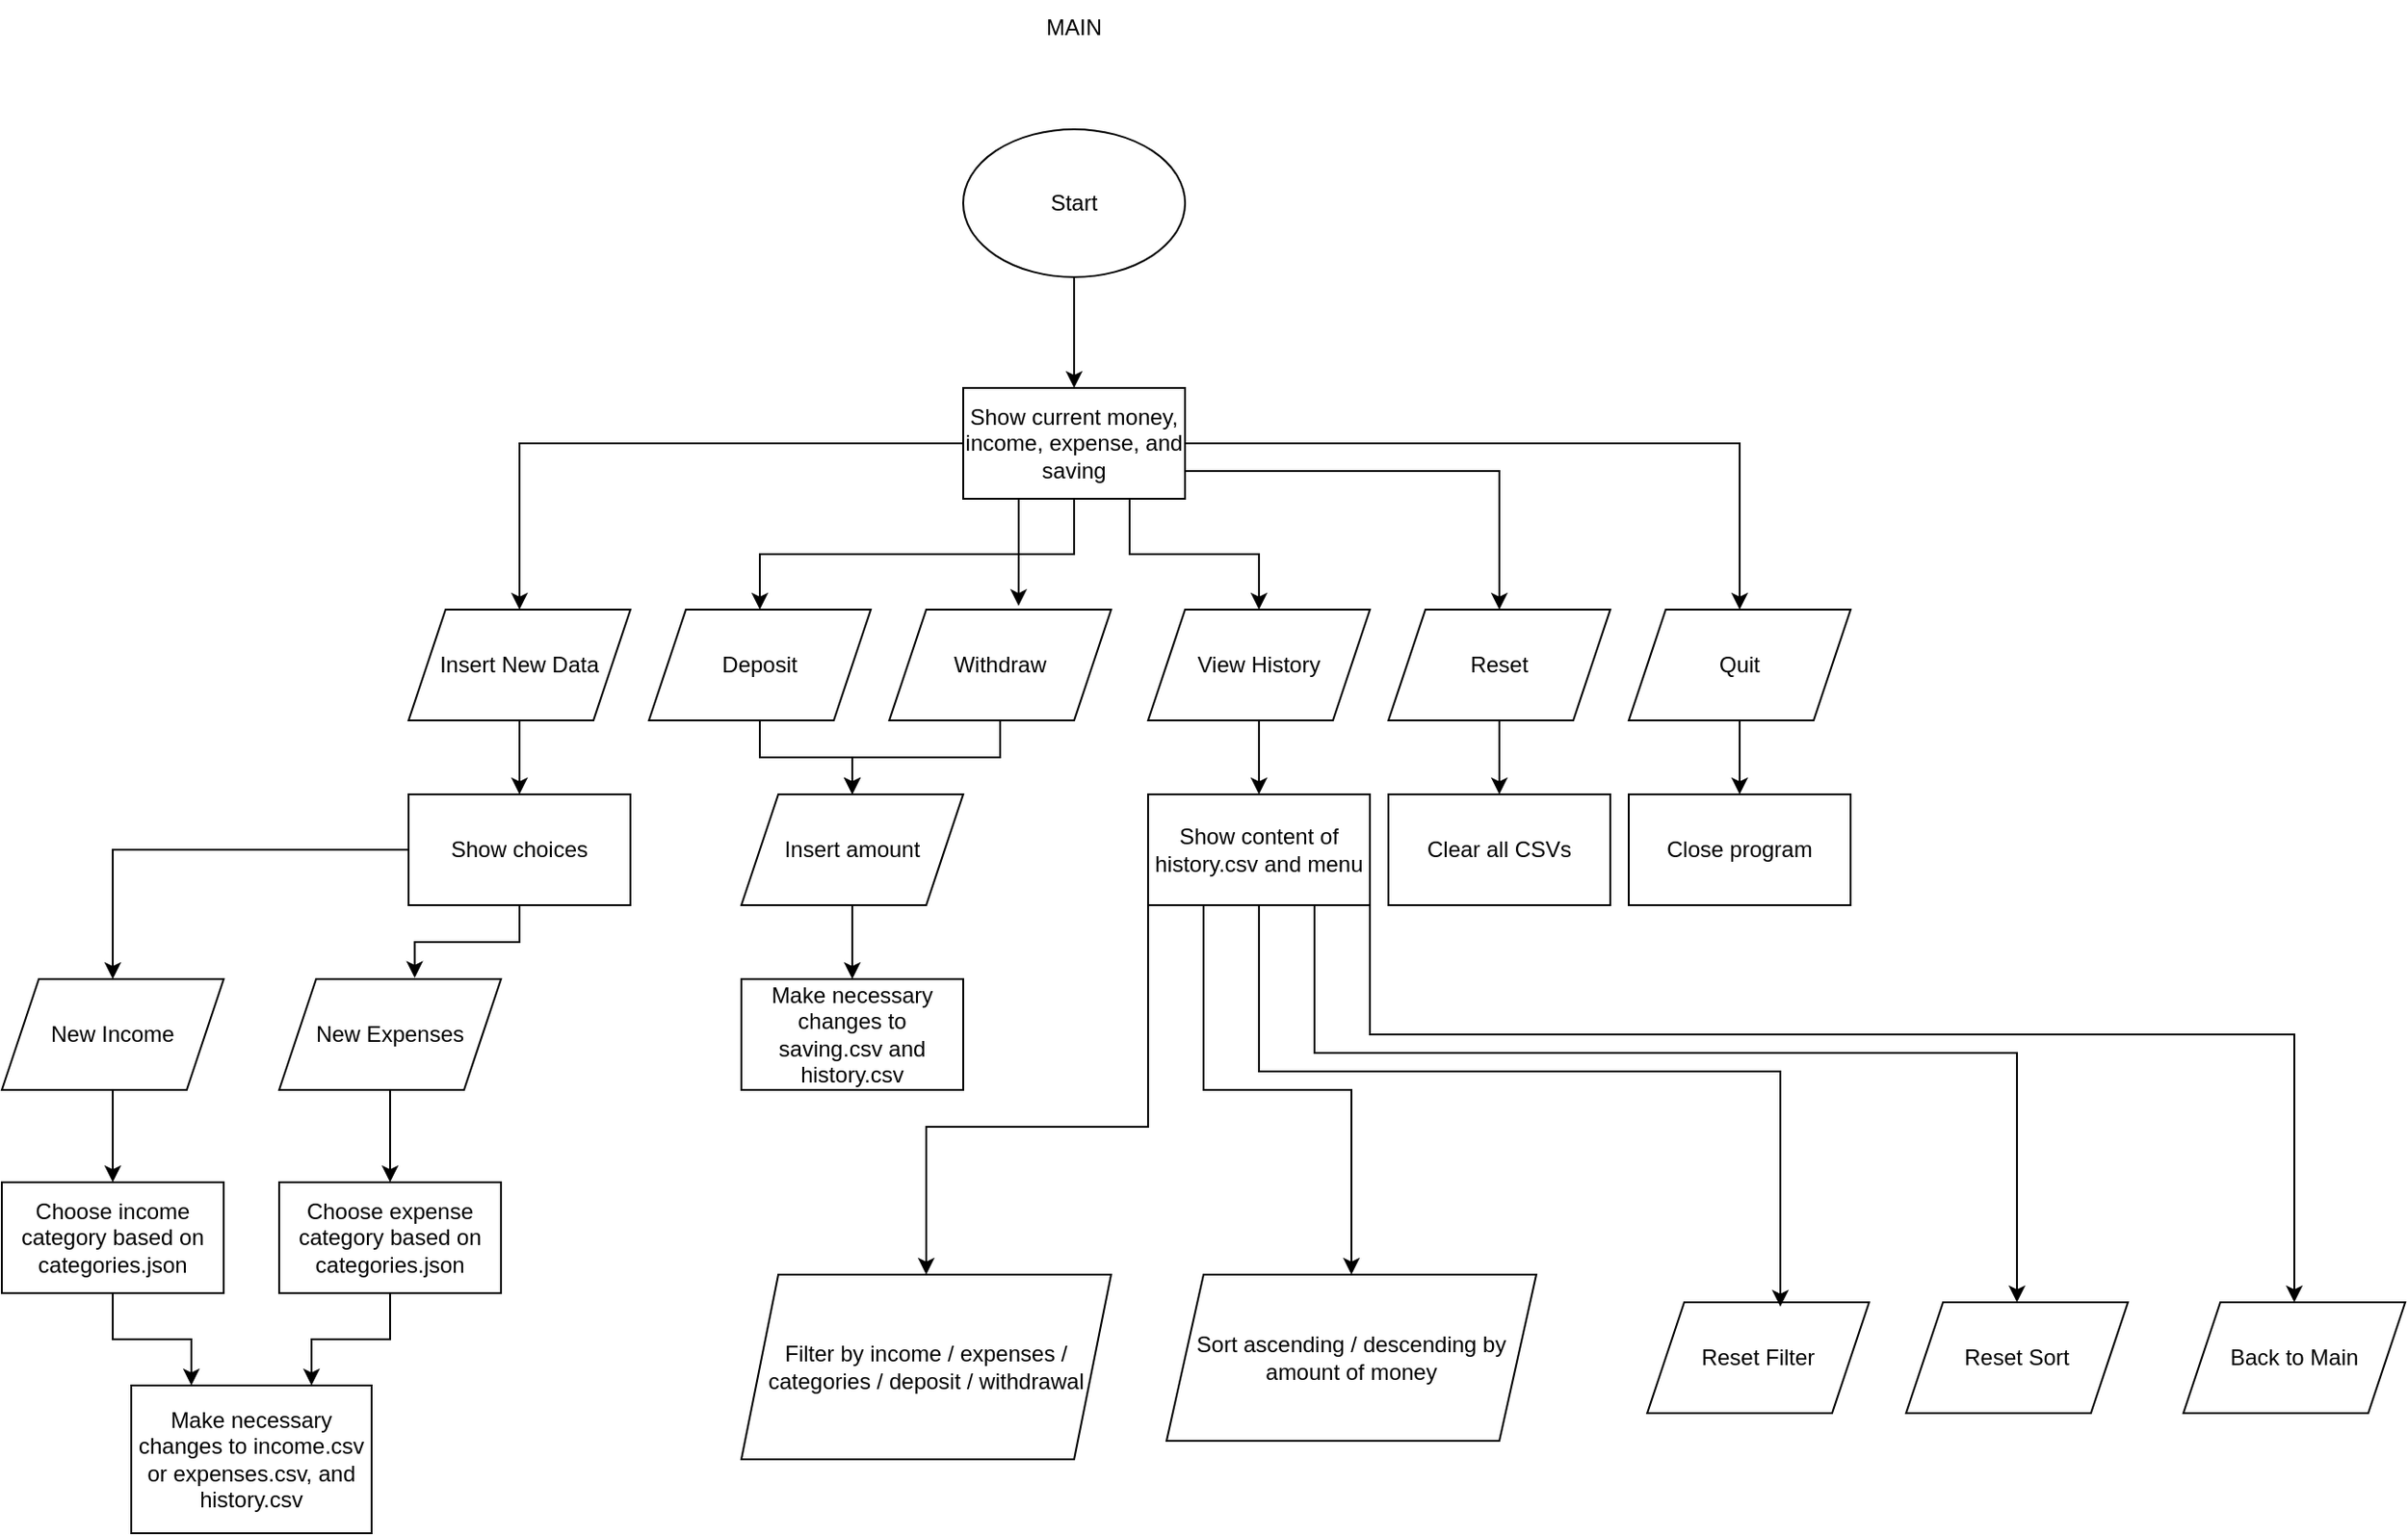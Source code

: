 <mxfile version="24.6.5" type="device">
  <diagram name="Page-1" id="XGJgBqqhDIO9X4qs0g4J">
    <mxGraphModel dx="2147" dy="1998" grid="1" gridSize="10" guides="1" tooltips="1" connect="1" arrows="1" fold="1" page="1" pageScale="1" pageWidth="850" pageHeight="1100" math="0" shadow="0">
      <root>
        <mxCell id="0" />
        <mxCell id="1" parent="0" />
        <mxCell id="xrxJ7H1sq5LywTgbPfui-10" style="edgeStyle=orthogonalEdgeStyle;rounded=0;orthogonalLoop=1;jettySize=auto;html=1;entryX=0.5;entryY=0;entryDx=0;entryDy=0;" edge="1" parent="1" source="xrxJ7H1sq5LywTgbPfui-1" target="xrxJ7H1sq5LywTgbPfui-4">
          <mxGeometry relative="1" as="geometry" />
        </mxCell>
        <mxCell id="xrxJ7H1sq5LywTgbPfui-11" style="edgeStyle=orthogonalEdgeStyle;rounded=0;orthogonalLoop=1;jettySize=auto;html=1;exitX=0.25;exitY=1;exitDx=0;exitDy=0;" edge="1" parent="1" source="xrxJ7H1sq5LywTgbPfui-1" target="xrxJ7H1sq5LywTgbPfui-7">
          <mxGeometry relative="1" as="geometry" />
        </mxCell>
        <mxCell id="xrxJ7H1sq5LywTgbPfui-13" style="edgeStyle=orthogonalEdgeStyle;rounded=0;orthogonalLoop=1;jettySize=auto;html=1;exitX=0.75;exitY=1;exitDx=0;exitDy=0;entryX=0.5;entryY=0;entryDx=0;entryDy=0;" edge="1" parent="1" source="xrxJ7H1sq5LywTgbPfui-1" target="xrxJ7H1sq5LywTgbPfui-5">
          <mxGeometry relative="1" as="geometry" />
        </mxCell>
        <mxCell id="xrxJ7H1sq5LywTgbPfui-14" style="edgeStyle=orthogonalEdgeStyle;rounded=0;orthogonalLoop=1;jettySize=auto;html=1;exitX=1;exitY=0.75;exitDx=0;exitDy=0;" edge="1" parent="1" source="xrxJ7H1sq5LywTgbPfui-1" target="xrxJ7H1sq5LywTgbPfui-6">
          <mxGeometry relative="1" as="geometry" />
        </mxCell>
        <mxCell id="xrxJ7H1sq5LywTgbPfui-15" style="edgeStyle=orthogonalEdgeStyle;rounded=0;orthogonalLoop=1;jettySize=auto;html=1;exitX=1;exitY=0.5;exitDx=0;exitDy=0;entryX=0.5;entryY=0;entryDx=0;entryDy=0;" edge="1" parent="1" source="xrxJ7H1sq5LywTgbPfui-1" target="xrxJ7H1sq5LywTgbPfui-3">
          <mxGeometry relative="1" as="geometry" />
        </mxCell>
        <mxCell id="xrxJ7H1sq5LywTgbPfui-1" value="Show current money, income, expense, and saving" style="rounded=0;whiteSpace=wrap;html=1;" vertex="1" parent="1">
          <mxGeometry x="330" y="170" width="120" height="60" as="geometry" />
        </mxCell>
        <mxCell id="xrxJ7H1sq5LywTgbPfui-9" style="edgeStyle=orthogonalEdgeStyle;rounded=0;orthogonalLoop=1;jettySize=auto;html=1;exitX=0.5;exitY=1;exitDx=0;exitDy=0;" edge="1" parent="1" source="xrxJ7H1sq5LywTgbPfui-2" target="xrxJ7H1sq5LywTgbPfui-1">
          <mxGeometry relative="1" as="geometry" />
        </mxCell>
        <mxCell id="xrxJ7H1sq5LywTgbPfui-2" value="Start" style="ellipse;whiteSpace=wrap;html=1;" vertex="1" parent="1">
          <mxGeometry x="330" y="30" width="120" height="80" as="geometry" />
        </mxCell>
        <mxCell id="xrxJ7H1sq5LywTgbPfui-34" style="edgeStyle=orthogonalEdgeStyle;rounded=0;orthogonalLoop=1;jettySize=auto;html=1;" edge="1" parent="1" source="xrxJ7H1sq5LywTgbPfui-3" target="xrxJ7H1sq5LywTgbPfui-16">
          <mxGeometry relative="1" as="geometry" />
        </mxCell>
        <mxCell id="xrxJ7H1sq5LywTgbPfui-3" value="Quit" style="shape=parallelogram;perimeter=parallelogramPerimeter;whiteSpace=wrap;html=1;fixedSize=1;" vertex="1" parent="1">
          <mxGeometry x="690" y="290" width="120" height="60" as="geometry" />
        </mxCell>
        <mxCell id="xrxJ7H1sq5LywTgbPfui-25" style="edgeStyle=orthogonalEdgeStyle;rounded=0;orthogonalLoop=1;jettySize=auto;html=1;" edge="1" parent="1" source="xrxJ7H1sq5LywTgbPfui-4" target="xrxJ7H1sq5LywTgbPfui-24">
          <mxGeometry relative="1" as="geometry" />
        </mxCell>
        <mxCell id="xrxJ7H1sq5LywTgbPfui-4" value="Insert New Data" style="shape=parallelogram;perimeter=parallelogramPerimeter;whiteSpace=wrap;html=1;fixedSize=1;" vertex="1" parent="1">
          <mxGeometry x="30" y="290" width="120" height="60" as="geometry" />
        </mxCell>
        <mxCell id="xrxJ7H1sq5LywTgbPfui-36" style="edgeStyle=orthogonalEdgeStyle;rounded=0;orthogonalLoop=1;jettySize=auto;html=1;" edge="1" parent="1" source="xrxJ7H1sq5LywTgbPfui-5" target="xrxJ7H1sq5LywTgbPfui-18">
          <mxGeometry relative="1" as="geometry" />
        </mxCell>
        <mxCell id="xrxJ7H1sq5LywTgbPfui-5" value="View History" style="shape=parallelogram;perimeter=parallelogramPerimeter;whiteSpace=wrap;html=1;fixedSize=1;" vertex="1" parent="1">
          <mxGeometry x="430" y="290" width="120" height="60" as="geometry" />
        </mxCell>
        <mxCell id="xrxJ7H1sq5LywTgbPfui-35" style="edgeStyle=orthogonalEdgeStyle;rounded=0;orthogonalLoop=1;jettySize=auto;html=1;" edge="1" parent="1" source="xrxJ7H1sq5LywTgbPfui-6" target="xrxJ7H1sq5LywTgbPfui-17">
          <mxGeometry relative="1" as="geometry" />
        </mxCell>
        <mxCell id="xrxJ7H1sq5LywTgbPfui-6" value="Reset" style="shape=parallelogram;perimeter=parallelogramPerimeter;whiteSpace=wrap;html=1;fixedSize=1;" vertex="1" parent="1">
          <mxGeometry x="560" y="290" width="120" height="60" as="geometry" />
        </mxCell>
        <mxCell id="xrxJ7H1sq5LywTgbPfui-20" style="edgeStyle=orthogonalEdgeStyle;rounded=0;orthogonalLoop=1;jettySize=auto;html=1;entryX=0.5;entryY=0;entryDx=0;entryDy=0;" edge="1" parent="1" source="xrxJ7H1sq5LywTgbPfui-7" target="xrxJ7H1sq5LywTgbPfui-19">
          <mxGeometry relative="1" as="geometry" />
        </mxCell>
        <mxCell id="xrxJ7H1sq5LywTgbPfui-7" value="Deposit" style="shape=parallelogram;perimeter=parallelogramPerimeter;whiteSpace=wrap;html=1;fixedSize=1;" vertex="1" parent="1">
          <mxGeometry x="160" y="290" width="120" height="60" as="geometry" />
        </mxCell>
        <mxCell id="xrxJ7H1sq5LywTgbPfui-21" style="edgeStyle=orthogonalEdgeStyle;rounded=0;orthogonalLoop=1;jettySize=auto;html=1;entryX=0.5;entryY=0;entryDx=0;entryDy=0;" edge="1" parent="1" source="xrxJ7H1sq5LywTgbPfui-8" target="xrxJ7H1sq5LywTgbPfui-19">
          <mxGeometry relative="1" as="geometry" />
        </mxCell>
        <mxCell id="xrxJ7H1sq5LywTgbPfui-8" value="Withdraw" style="shape=parallelogram;perimeter=parallelogramPerimeter;whiteSpace=wrap;html=1;fixedSize=1;" vertex="1" parent="1">
          <mxGeometry x="290" y="290" width="120" height="60" as="geometry" />
        </mxCell>
        <mxCell id="xrxJ7H1sq5LywTgbPfui-12" style="edgeStyle=orthogonalEdgeStyle;rounded=0;orthogonalLoop=1;jettySize=auto;html=1;exitX=0.5;exitY=1;exitDx=0;exitDy=0;entryX=0.583;entryY=-0.033;entryDx=0;entryDy=0;entryPerimeter=0;" edge="1" parent="1" source="xrxJ7H1sq5LywTgbPfui-1" target="xrxJ7H1sq5LywTgbPfui-8">
          <mxGeometry relative="1" as="geometry" />
        </mxCell>
        <mxCell id="xrxJ7H1sq5LywTgbPfui-16" value="Close program" style="rounded=0;whiteSpace=wrap;html=1;" vertex="1" parent="1">
          <mxGeometry x="690" y="390" width="120" height="60" as="geometry" />
        </mxCell>
        <mxCell id="xrxJ7H1sq5LywTgbPfui-17" value="Clear all CSVs" style="rounded=0;whiteSpace=wrap;html=1;" vertex="1" parent="1">
          <mxGeometry x="560" y="390" width="120" height="60" as="geometry" />
        </mxCell>
        <mxCell id="xrxJ7H1sq5LywTgbPfui-50" style="edgeStyle=orthogonalEdgeStyle;rounded=0;orthogonalLoop=1;jettySize=auto;html=1;exitX=0;exitY=1;exitDx=0;exitDy=0;entryX=0.5;entryY=0;entryDx=0;entryDy=0;" edge="1" parent="1" source="xrxJ7H1sq5LywTgbPfui-18" target="xrxJ7H1sq5LywTgbPfui-44">
          <mxGeometry relative="1" as="geometry">
            <Array as="points">
              <mxPoint x="430" y="570" />
              <mxPoint x="310" y="570" />
            </Array>
          </mxGeometry>
        </mxCell>
        <mxCell id="xrxJ7H1sq5LywTgbPfui-51" style="edgeStyle=orthogonalEdgeStyle;rounded=0;orthogonalLoop=1;jettySize=auto;html=1;exitX=0.25;exitY=1;exitDx=0;exitDy=0;entryX=0.5;entryY=0;entryDx=0;entryDy=0;" edge="1" parent="1" source="xrxJ7H1sq5LywTgbPfui-18" target="xrxJ7H1sq5LywTgbPfui-45">
          <mxGeometry relative="1" as="geometry" />
        </mxCell>
        <mxCell id="xrxJ7H1sq5LywTgbPfui-53" style="edgeStyle=orthogonalEdgeStyle;rounded=0;orthogonalLoop=1;jettySize=auto;html=1;exitX=0.75;exitY=1;exitDx=0;exitDy=0;entryX=0.5;entryY=0;entryDx=0;entryDy=0;" edge="1" parent="1" source="xrxJ7H1sq5LywTgbPfui-18" target="xrxJ7H1sq5LywTgbPfui-47">
          <mxGeometry relative="1" as="geometry">
            <Array as="points">
              <mxPoint x="520" y="530" />
              <mxPoint x="900" y="530" />
            </Array>
          </mxGeometry>
        </mxCell>
        <mxCell id="xrxJ7H1sq5LywTgbPfui-54" style="edgeStyle=orthogonalEdgeStyle;rounded=0;orthogonalLoop=1;jettySize=auto;html=1;exitX=1;exitY=1;exitDx=0;exitDy=0;" edge="1" parent="1" source="xrxJ7H1sq5LywTgbPfui-18" target="xrxJ7H1sq5LywTgbPfui-48">
          <mxGeometry relative="1" as="geometry">
            <Array as="points">
              <mxPoint x="550" y="520" />
              <mxPoint x="1050" y="520" />
            </Array>
          </mxGeometry>
        </mxCell>
        <mxCell id="xrxJ7H1sq5LywTgbPfui-18" value="Show content of history.csv and menu" style="rounded=0;whiteSpace=wrap;html=1;" vertex="1" parent="1">
          <mxGeometry x="430" y="390" width="120" height="60" as="geometry" />
        </mxCell>
        <mxCell id="xrxJ7H1sq5LywTgbPfui-23" style="edgeStyle=orthogonalEdgeStyle;rounded=0;orthogonalLoop=1;jettySize=auto;html=1;" edge="1" parent="1" source="xrxJ7H1sq5LywTgbPfui-19" target="xrxJ7H1sq5LywTgbPfui-22">
          <mxGeometry relative="1" as="geometry" />
        </mxCell>
        <mxCell id="xrxJ7H1sq5LywTgbPfui-19" value="Insert amount" style="shape=parallelogram;perimeter=parallelogramPerimeter;whiteSpace=wrap;html=1;fixedSize=1;" vertex="1" parent="1">
          <mxGeometry x="210" y="390" width="120" height="60" as="geometry" />
        </mxCell>
        <mxCell id="xrxJ7H1sq5LywTgbPfui-22" value="Make necessary changes to saving.csv and history.csv" style="rounded=0;whiteSpace=wrap;html=1;" vertex="1" parent="1">
          <mxGeometry x="210" y="490" width="120" height="60" as="geometry" />
        </mxCell>
        <mxCell id="xrxJ7H1sq5LywTgbPfui-29" style="edgeStyle=orthogonalEdgeStyle;rounded=0;orthogonalLoop=1;jettySize=auto;html=1;" edge="1" parent="1" source="xrxJ7H1sq5LywTgbPfui-24" target="xrxJ7H1sq5LywTgbPfui-26">
          <mxGeometry relative="1" as="geometry" />
        </mxCell>
        <mxCell id="xrxJ7H1sq5LywTgbPfui-24" value="Show choices" style="rounded=0;whiteSpace=wrap;html=1;" vertex="1" parent="1">
          <mxGeometry x="30" y="390" width="120" height="60" as="geometry" />
        </mxCell>
        <mxCell id="xrxJ7H1sq5LywTgbPfui-33" style="edgeStyle=orthogonalEdgeStyle;rounded=0;orthogonalLoop=1;jettySize=auto;html=1;entryX=0.5;entryY=0;entryDx=0;entryDy=0;" edge="1" parent="1" source="xrxJ7H1sq5LywTgbPfui-26" target="xrxJ7H1sq5LywTgbPfui-30">
          <mxGeometry relative="1" as="geometry" />
        </mxCell>
        <mxCell id="xrxJ7H1sq5LywTgbPfui-26" value="New Income" style="shape=parallelogram;perimeter=parallelogramPerimeter;whiteSpace=wrap;html=1;fixedSize=1;" vertex="1" parent="1">
          <mxGeometry x="-190" y="490" width="120" height="60" as="geometry" />
        </mxCell>
        <mxCell id="xrxJ7H1sq5LywTgbPfui-32" style="edgeStyle=orthogonalEdgeStyle;rounded=0;orthogonalLoop=1;jettySize=auto;html=1;entryX=0.5;entryY=0;entryDx=0;entryDy=0;" edge="1" parent="1" source="xrxJ7H1sq5LywTgbPfui-27" target="xrxJ7H1sq5LywTgbPfui-31">
          <mxGeometry relative="1" as="geometry" />
        </mxCell>
        <mxCell id="xrxJ7H1sq5LywTgbPfui-27" value="New Expenses" style="shape=parallelogram;perimeter=parallelogramPerimeter;whiteSpace=wrap;html=1;fixedSize=1;" vertex="1" parent="1">
          <mxGeometry x="-40" y="490" width="120" height="60" as="geometry" />
        </mxCell>
        <mxCell id="xrxJ7H1sq5LywTgbPfui-28" style="edgeStyle=orthogonalEdgeStyle;rounded=0;orthogonalLoop=1;jettySize=auto;html=1;entryX=0.611;entryY=-0.011;entryDx=0;entryDy=0;entryPerimeter=0;" edge="1" parent="1" source="xrxJ7H1sq5LywTgbPfui-24" target="xrxJ7H1sq5LywTgbPfui-27">
          <mxGeometry relative="1" as="geometry" />
        </mxCell>
        <mxCell id="xrxJ7H1sq5LywTgbPfui-42" style="edgeStyle=orthogonalEdgeStyle;rounded=0;orthogonalLoop=1;jettySize=auto;html=1;entryX=0.25;entryY=0;entryDx=0;entryDy=0;" edge="1" parent="1" source="xrxJ7H1sq5LywTgbPfui-30" target="xrxJ7H1sq5LywTgbPfui-41">
          <mxGeometry relative="1" as="geometry" />
        </mxCell>
        <mxCell id="xrxJ7H1sq5LywTgbPfui-30" value="Choose income category based on categories.json" style="rounded=0;whiteSpace=wrap;html=1;" vertex="1" parent="1">
          <mxGeometry x="-190" y="600" width="120" height="60" as="geometry" />
        </mxCell>
        <mxCell id="xrxJ7H1sq5LywTgbPfui-43" style="edgeStyle=orthogonalEdgeStyle;rounded=0;orthogonalLoop=1;jettySize=auto;html=1;entryX=0.75;entryY=0;entryDx=0;entryDy=0;" edge="1" parent="1" source="xrxJ7H1sq5LywTgbPfui-31" target="xrxJ7H1sq5LywTgbPfui-41">
          <mxGeometry relative="1" as="geometry" />
        </mxCell>
        <mxCell id="xrxJ7H1sq5LywTgbPfui-31" value="Choose expense category based on categories.json" style="rounded=0;whiteSpace=wrap;html=1;" vertex="1" parent="1">
          <mxGeometry x="-40" y="600" width="120" height="60" as="geometry" />
        </mxCell>
        <mxCell id="xrxJ7H1sq5LywTgbPfui-40" value="MAIN" style="text;html=1;align=center;verticalAlign=middle;whiteSpace=wrap;rounded=0;" vertex="1" parent="1">
          <mxGeometry x="360" y="-40" width="60" height="30" as="geometry" />
        </mxCell>
        <mxCell id="xrxJ7H1sq5LywTgbPfui-41" value="Make necessary changes to income.csv or expenses.csv, and history.csv" style="rounded=0;whiteSpace=wrap;html=1;" vertex="1" parent="1">
          <mxGeometry x="-120" y="710" width="130" height="80" as="geometry" />
        </mxCell>
        <mxCell id="xrxJ7H1sq5LywTgbPfui-44" value="Filter by income / expenses / categories / deposit / withdrawal" style="shape=parallelogram;perimeter=parallelogramPerimeter;whiteSpace=wrap;html=1;fixedSize=1;" vertex="1" parent="1">
          <mxGeometry x="210" y="650" width="200" height="100" as="geometry" />
        </mxCell>
        <mxCell id="xrxJ7H1sq5LywTgbPfui-45" value="Sort ascending / descending by amount of money" style="shape=parallelogram;perimeter=parallelogramPerimeter;whiteSpace=wrap;html=1;fixedSize=1;" vertex="1" parent="1">
          <mxGeometry x="440" y="650" width="200" height="90" as="geometry" />
        </mxCell>
        <mxCell id="xrxJ7H1sq5LywTgbPfui-46" value="Reset Filter" style="shape=parallelogram;perimeter=parallelogramPerimeter;whiteSpace=wrap;html=1;fixedSize=1;" vertex="1" parent="1">
          <mxGeometry x="700" y="665" width="120" height="60" as="geometry" />
        </mxCell>
        <mxCell id="xrxJ7H1sq5LywTgbPfui-47" value="Reset Sort" style="shape=parallelogram;perimeter=parallelogramPerimeter;whiteSpace=wrap;html=1;fixedSize=1;" vertex="1" parent="1">
          <mxGeometry x="840" y="665" width="120" height="60" as="geometry" />
        </mxCell>
        <mxCell id="xrxJ7H1sq5LywTgbPfui-48" value="Back to Main" style="shape=parallelogram;perimeter=parallelogramPerimeter;whiteSpace=wrap;html=1;fixedSize=1;" vertex="1" parent="1">
          <mxGeometry x="990" y="665" width="120" height="60" as="geometry" />
        </mxCell>
        <mxCell id="xrxJ7H1sq5LywTgbPfui-52" style="edgeStyle=orthogonalEdgeStyle;rounded=0;orthogonalLoop=1;jettySize=auto;html=1;exitX=0.5;exitY=1;exitDx=0;exitDy=0;entryX=0.6;entryY=0.039;entryDx=0;entryDy=0;entryPerimeter=0;" edge="1" parent="1" source="xrxJ7H1sq5LywTgbPfui-18" target="xrxJ7H1sq5LywTgbPfui-46">
          <mxGeometry relative="1" as="geometry">
            <Array as="points">
              <mxPoint x="490" y="540" />
              <mxPoint x="772" y="540" />
            </Array>
          </mxGeometry>
        </mxCell>
      </root>
    </mxGraphModel>
  </diagram>
</mxfile>
